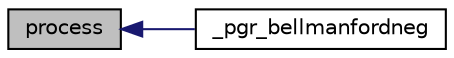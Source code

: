 digraph "process"
{
  edge [fontname="Helvetica",fontsize="10",labelfontname="Helvetica",labelfontsize="10"];
  node [fontname="Helvetica",fontsize="10",shape=record];
  rankdir="LR";
  Node80 [label="process",height=0.2,width=0.4,color="black", fillcolor="grey75", style="filled", fontcolor="black"];
  Node80 -> Node81 [dir="back",color="midnightblue",fontsize="10",style="solid",fontname="Helvetica"];
  Node81 [label="_pgr_bellmanfordneg",height=0.2,width=0.4,color="black", fillcolor="white", style="filled",URL="$bellman__ford__neg_8c.html#ae3ac23239462a2ecaf7b39b7909ae477"];
}
